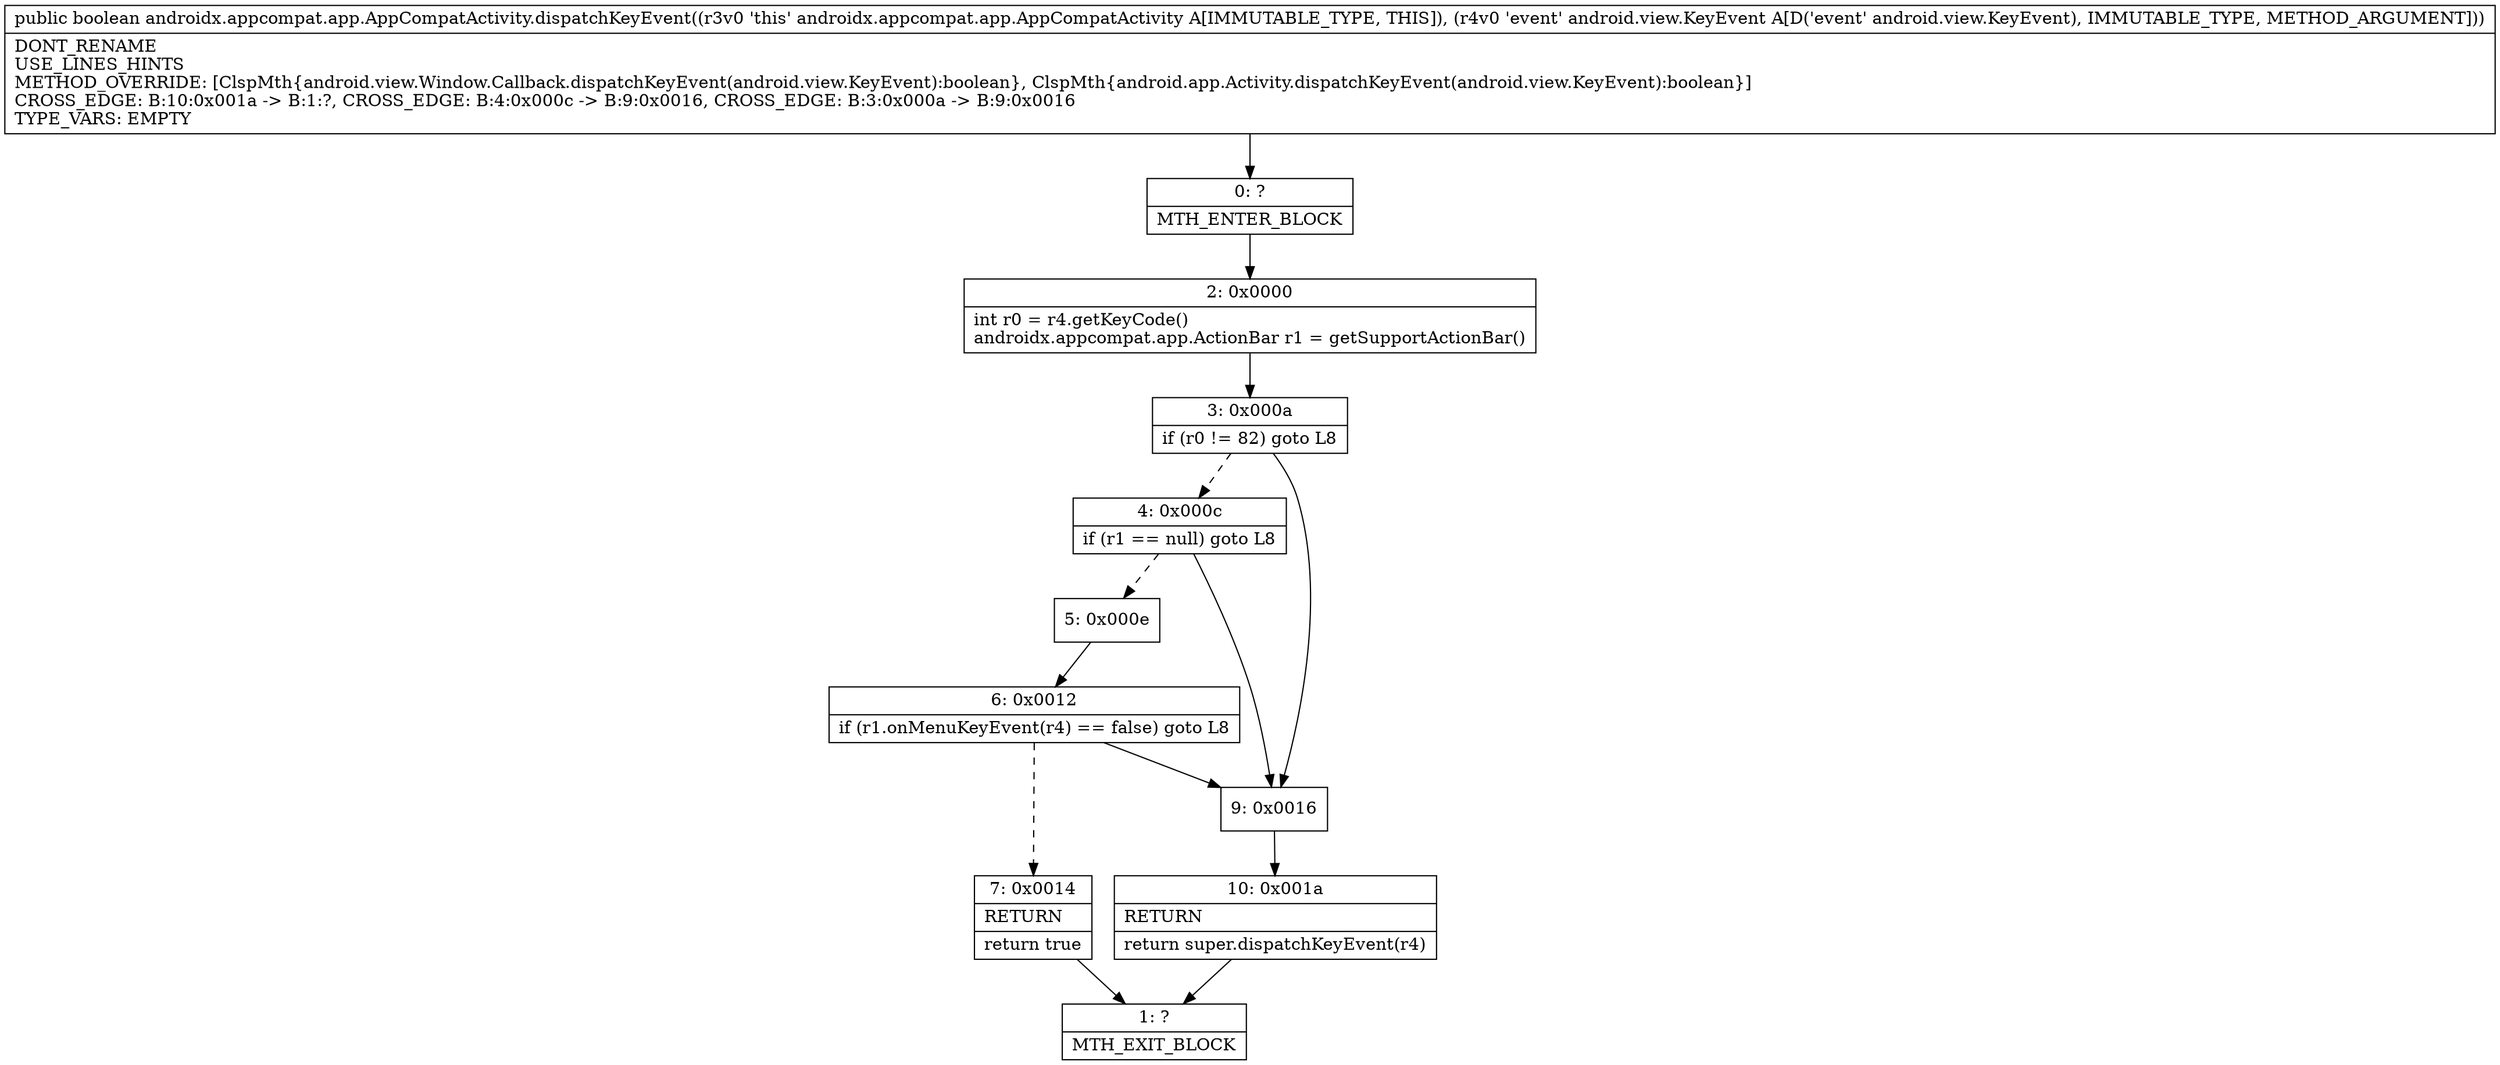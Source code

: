 digraph "CFG forandroidx.appcompat.app.AppCompatActivity.dispatchKeyEvent(Landroid\/view\/KeyEvent;)Z" {
Node_0 [shape=record,label="{0\:\ ?|MTH_ENTER_BLOCK\l}"];
Node_2 [shape=record,label="{2\:\ 0x0000|int r0 = r4.getKeyCode()\landroidx.appcompat.app.ActionBar r1 = getSupportActionBar()\l}"];
Node_3 [shape=record,label="{3\:\ 0x000a|if (r0 != 82) goto L8\l}"];
Node_4 [shape=record,label="{4\:\ 0x000c|if (r1 == null) goto L8\l}"];
Node_5 [shape=record,label="{5\:\ 0x000e}"];
Node_6 [shape=record,label="{6\:\ 0x0012|if (r1.onMenuKeyEvent(r4) == false) goto L8\l}"];
Node_7 [shape=record,label="{7\:\ 0x0014|RETURN\l|return true\l}"];
Node_1 [shape=record,label="{1\:\ ?|MTH_EXIT_BLOCK\l}"];
Node_9 [shape=record,label="{9\:\ 0x0016}"];
Node_10 [shape=record,label="{10\:\ 0x001a|RETURN\l|return super.dispatchKeyEvent(r4)\l}"];
MethodNode[shape=record,label="{public boolean androidx.appcompat.app.AppCompatActivity.dispatchKeyEvent((r3v0 'this' androidx.appcompat.app.AppCompatActivity A[IMMUTABLE_TYPE, THIS]), (r4v0 'event' android.view.KeyEvent A[D('event' android.view.KeyEvent), IMMUTABLE_TYPE, METHOD_ARGUMENT]))  | DONT_RENAME\lUSE_LINES_HINTS\lMETHOD_OVERRIDE: [ClspMth\{android.view.Window.Callback.dispatchKeyEvent(android.view.KeyEvent):boolean\}, ClspMth\{android.app.Activity.dispatchKeyEvent(android.view.KeyEvent):boolean\}]\lCROSS_EDGE: B:10:0x001a \-\> B:1:?, CROSS_EDGE: B:4:0x000c \-\> B:9:0x0016, CROSS_EDGE: B:3:0x000a \-\> B:9:0x0016\lTYPE_VARS: EMPTY\l}"];
MethodNode -> Node_0;Node_0 -> Node_2;
Node_2 -> Node_3;
Node_3 -> Node_4[style=dashed];
Node_3 -> Node_9;
Node_4 -> Node_5[style=dashed];
Node_4 -> Node_9;
Node_5 -> Node_6;
Node_6 -> Node_7[style=dashed];
Node_6 -> Node_9;
Node_7 -> Node_1;
Node_9 -> Node_10;
Node_10 -> Node_1;
}

